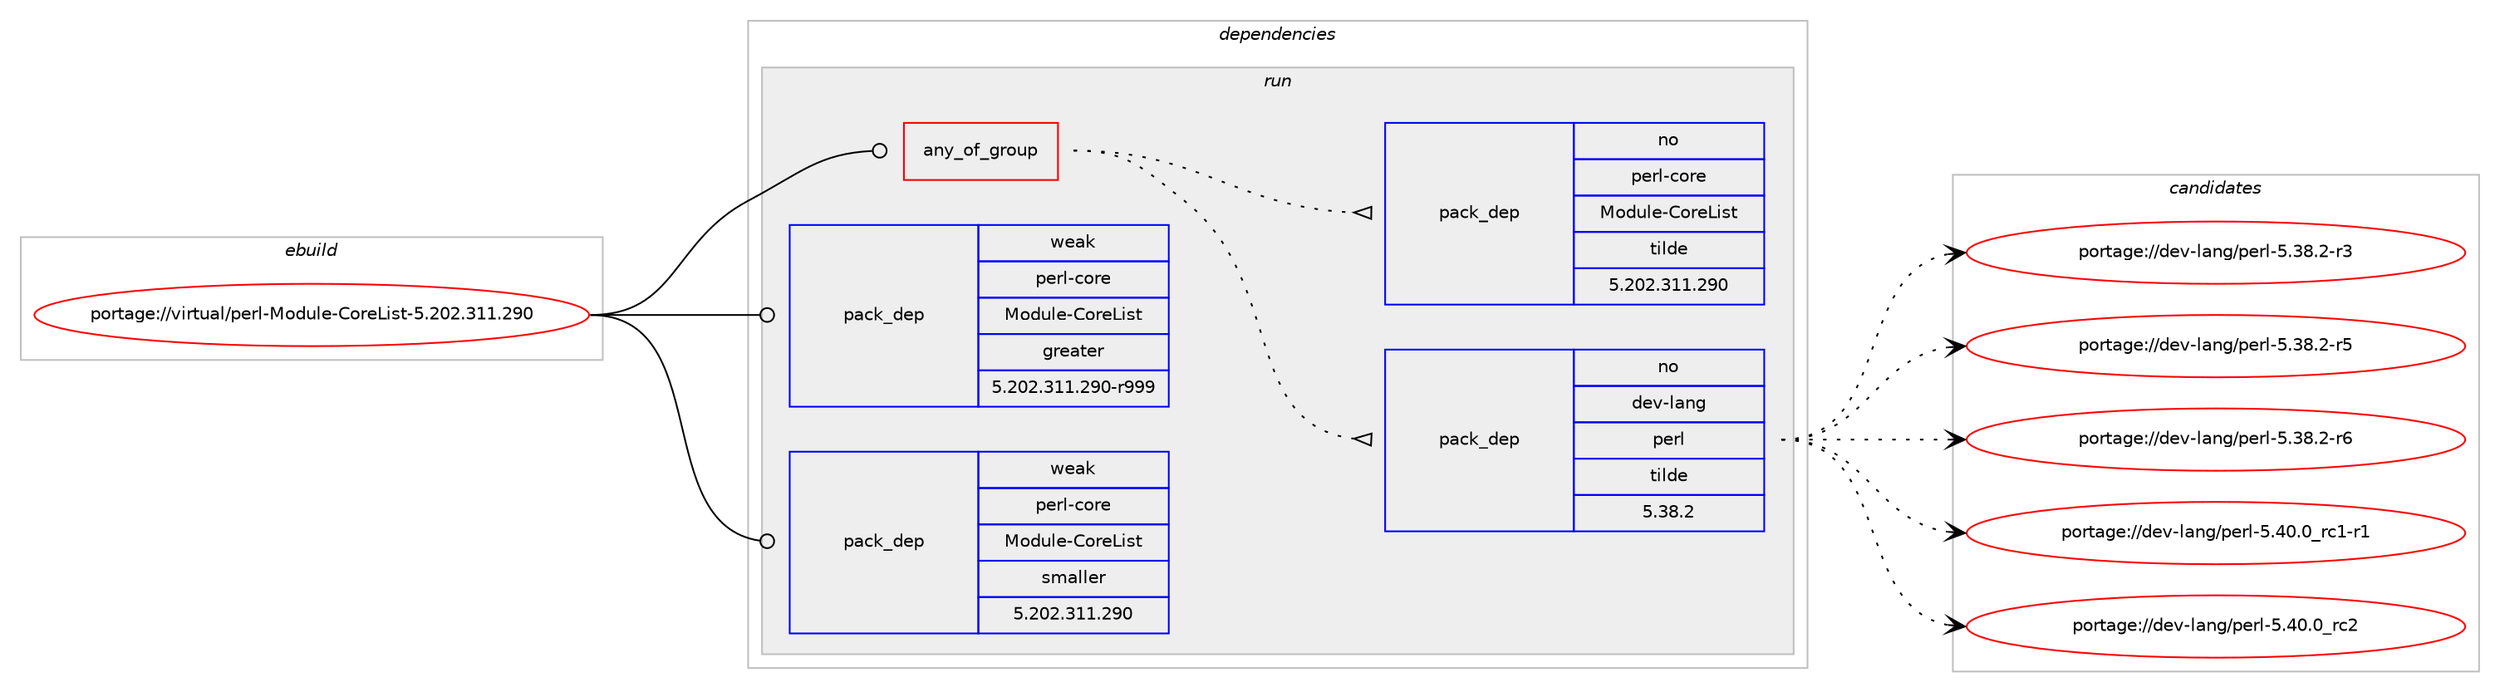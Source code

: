 digraph prolog {

# *************
# Graph options
# *************

newrank=true;
concentrate=true;
compound=true;
graph [rankdir=LR,fontname=Helvetica,fontsize=10,ranksep=1.5];#, ranksep=2.5, nodesep=0.2];
edge  [arrowhead=vee];
node  [fontname=Helvetica,fontsize=10];

# **********
# The ebuild
# **********

subgraph cluster_leftcol {
color=gray;
rank=same;
label=<<i>ebuild</i>>;
id [label="portage://virtual/perl-Module-CoreList-5.202.311.290", color=red, width=4, href="../virtual/perl-Module-CoreList-5.202.311.290.svg"];
}

# ****************
# The dependencies
# ****************

subgraph cluster_midcol {
color=gray;
label=<<i>dependencies</i>>;
subgraph cluster_compile {
fillcolor="#eeeeee";
style=filled;
label=<<i>compile</i>>;
}
subgraph cluster_compileandrun {
fillcolor="#eeeeee";
style=filled;
label=<<i>compile and run</i>>;
}
subgraph cluster_run {
fillcolor="#eeeeee";
style=filled;
label=<<i>run</i>>;
subgraph any36 {
dependency3363 [label=<<TABLE BORDER="0" CELLBORDER="1" CELLSPACING="0" CELLPADDING="4"><TR><TD CELLPADDING="10">any_of_group</TD></TR></TABLE>>, shape=none, color=red];subgraph pack2348 {
dependency3364 [label=<<TABLE BORDER="0" CELLBORDER="1" CELLSPACING="0" CELLPADDING="4" WIDTH="220"><TR><TD ROWSPAN="6" CELLPADDING="30">pack_dep</TD></TR><TR><TD WIDTH="110">no</TD></TR><TR><TD>dev-lang</TD></TR><TR><TD>perl</TD></TR><TR><TD>tilde</TD></TR><TR><TD>5.38.2</TD></TR></TABLE>>, shape=none, color=blue];
}
dependency3363:e -> dependency3364:w [weight=20,style="dotted",arrowhead="oinv"];
subgraph pack2349 {
dependency3365 [label=<<TABLE BORDER="0" CELLBORDER="1" CELLSPACING="0" CELLPADDING="4" WIDTH="220"><TR><TD ROWSPAN="6" CELLPADDING="30">pack_dep</TD></TR><TR><TD WIDTH="110">no</TD></TR><TR><TD>perl-core</TD></TR><TR><TD>Module-CoreList</TD></TR><TR><TD>tilde</TD></TR><TR><TD>5.202.311.290</TD></TR></TABLE>>, shape=none, color=blue];
}
dependency3363:e -> dependency3365:w [weight=20,style="dotted",arrowhead="oinv"];
}
id:e -> dependency3363:w [weight=20,style="solid",arrowhead="odot"];
# *** BEGIN UNKNOWN DEPENDENCY TYPE (TODO) ***
# id -> package_dependency(portage://virtual/perl-Module-CoreList-5.202.311.290,run,no,dev-lang,perl,none,[,,],any_same_slot,[])
# *** END UNKNOWN DEPENDENCY TYPE (TODO) ***

subgraph pack2350 {
dependency3366 [label=<<TABLE BORDER="0" CELLBORDER="1" CELLSPACING="0" CELLPADDING="4" WIDTH="220"><TR><TD ROWSPAN="6" CELLPADDING="30">pack_dep</TD></TR><TR><TD WIDTH="110">weak</TD></TR><TR><TD>perl-core</TD></TR><TR><TD>Module-CoreList</TD></TR><TR><TD>greater</TD></TR><TR><TD>5.202.311.290-r999</TD></TR></TABLE>>, shape=none, color=blue];
}
id:e -> dependency3366:w [weight=20,style="solid",arrowhead="odot"];
subgraph pack2351 {
dependency3367 [label=<<TABLE BORDER="0" CELLBORDER="1" CELLSPACING="0" CELLPADDING="4" WIDTH="220"><TR><TD ROWSPAN="6" CELLPADDING="30">pack_dep</TD></TR><TR><TD WIDTH="110">weak</TD></TR><TR><TD>perl-core</TD></TR><TR><TD>Module-CoreList</TD></TR><TR><TD>smaller</TD></TR><TR><TD>5.202.311.290</TD></TR></TABLE>>, shape=none, color=blue];
}
id:e -> dependency3367:w [weight=20,style="solid",arrowhead="odot"];
}
}

# **************
# The candidates
# **************

subgraph cluster_choices {
rank=same;
color=gray;
label=<<i>candidates</i>>;

subgraph choice2348 {
color=black;
nodesep=1;
choice100101118451089711010347112101114108455346515646504511451 [label="portage://dev-lang/perl-5.38.2-r3", color=red, width=4,href="../dev-lang/perl-5.38.2-r3.svg"];
choice100101118451089711010347112101114108455346515646504511453 [label="portage://dev-lang/perl-5.38.2-r5", color=red, width=4,href="../dev-lang/perl-5.38.2-r5.svg"];
choice100101118451089711010347112101114108455346515646504511454 [label="portage://dev-lang/perl-5.38.2-r6", color=red, width=4,href="../dev-lang/perl-5.38.2-r6.svg"];
choice100101118451089711010347112101114108455346524846489511499494511449 [label="portage://dev-lang/perl-5.40.0_rc1-r1", color=red, width=4,href="../dev-lang/perl-5.40.0_rc1-r1.svg"];
choice10010111845108971101034711210111410845534652484648951149950 [label="portage://dev-lang/perl-5.40.0_rc2", color=red, width=4,href="../dev-lang/perl-5.40.0_rc2.svg"];
dependency3364:e -> choice100101118451089711010347112101114108455346515646504511451:w [style=dotted,weight="100"];
dependency3364:e -> choice100101118451089711010347112101114108455346515646504511453:w [style=dotted,weight="100"];
dependency3364:e -> choice100101118451089711010347112101114108455346515646504511454:w [style=dotted,weight="100"];
dependency3364:e -> choice100101118451089711010347112101114108455346524846489511499494511449:w [style=dotted,weight="100"];
dependency3364:e -> choice10010111845108971101034711210111410845534652484648951149950:w [style=dotted,weight="100"];
}
subgraph choice2349 {
color=black;
nodesep=1;
}
subgraph choice2350 {
color=black;
nodesep=1;
}
subgraph choice2351 {
color=black;
nodesep=1;
}
}

}
